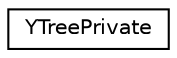 digraph "Graphical Class Hierarchy"
{
 // LATEX_PDF_SIZE
  edge [fontname="Helvetica",fontsize="10",labelfontname="Helvetica",labelfontsize="10"];
  node [fontname="Helvetica",fontsize="10",shape=record];
  rankdir="LR";
  Node0 [label="YTreePrivate",height=0.2,width=0.4,color="black", fillcolor="white", style="filled",URL="$structYTreePrivate.html",tooltip=" "];
}
